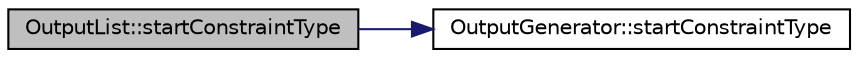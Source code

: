 digraph "OutputList::startConstraintType"
{
 // LATEX_PDF_SIZE
  edge [fontname="Helvetica",fontsize="10",labelfontname="Helvetica",labelfontsize="10"];
  node [fontname="Helvetica",fontsize="10",shape=record];
  rankdir="LR";
  Node1 [label="OutputList::startConstraintType",height=0.2,width=0.4,color="black", fillcolor="grey75", style="filled", fontcolor="black",tooltip=" "];
  Node1 -> Node2 [color="midnightblue",fontsize="10",style="solid",fontname="Helvetica"];
  Node2 [label="OutputGenerator::startConstraintType",height=0.2,width=0.4,color="black", fillcolor="white", style="filled",URL="$classOutputGenerator.html#a6f24ed1e9572bbc6de4c533129a4d28a",tooltip=" "];
}
